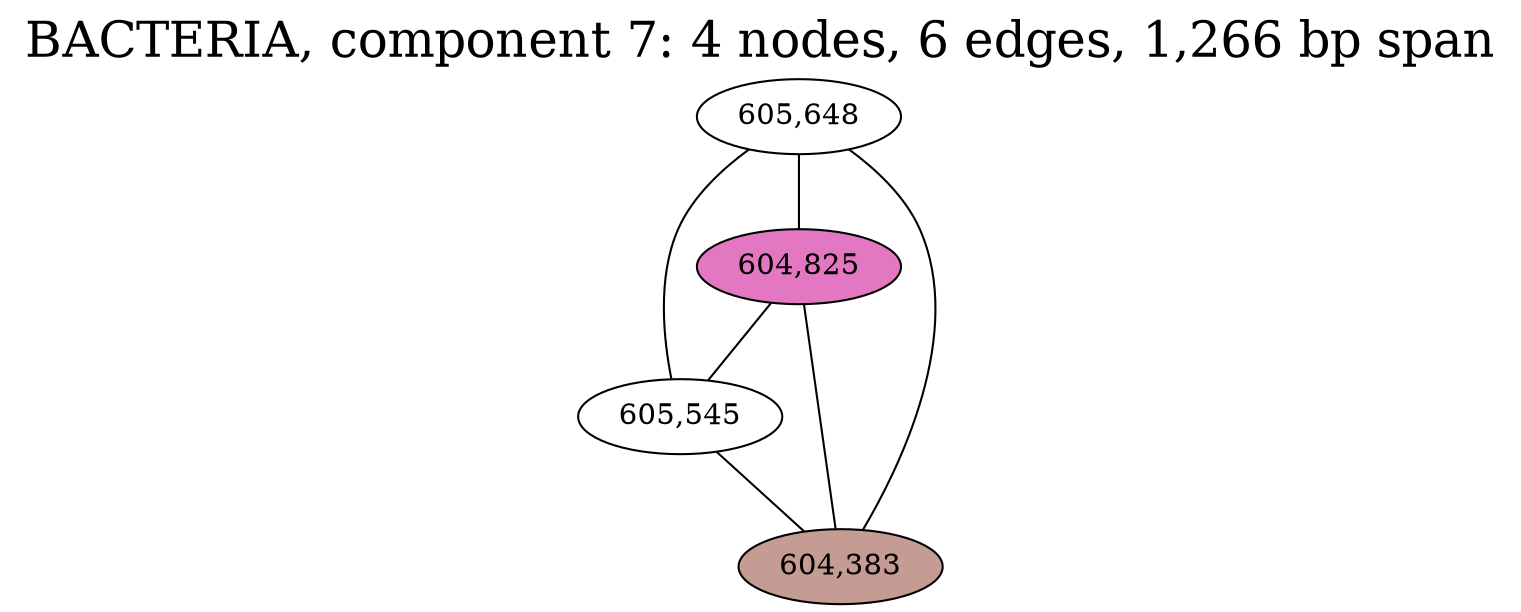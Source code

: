 graph BACTERIA_cc7 {
	overlap="prism50";
	outputorder="edgesfirst";
	label="BACTERIA, component 7: 4 nodes, 6 edges, 1,266 bp span";
	labelloc="t";
	fontsize=24;
	"605,648" [style="filled", fillcolor="#ffffff", fontcolor="#000000"];
	"604,825" [style="filled", fillcolor="#e377c2", fontcolor="#000000"];
	"605,545" [style="filled", fillcolor="#ffffff", fontcolor="#000000"];
	"604,383" [style="filled", fillcolor="#c49c94", fontcolor="#000000"];
	"605,648" -- "604,383";
	"605,648" -- "604,825";
	"605,648" -- "605,545";
	"604,825" -- "604,383";
	"604,825" -- "605,545";
	"605,545" -- "604,383";
}